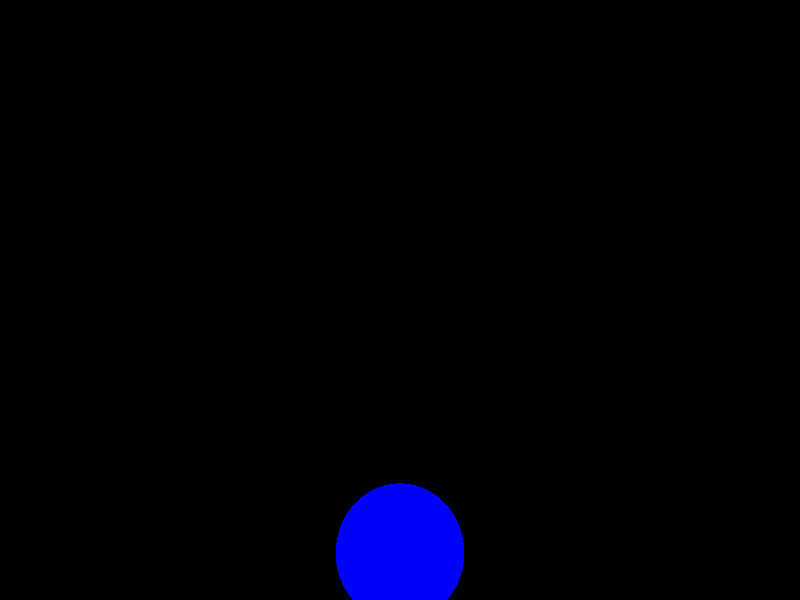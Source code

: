 camera {
    location <0,0,-5>
    look_at <0,1,0>
}

light_source {
    <0,4,-3>
    color rgb <1,1,1>
}

sphere {
    <0,-1,0>,0.5
    pigment { 
       color rgb <0,0,1>
    }
}

